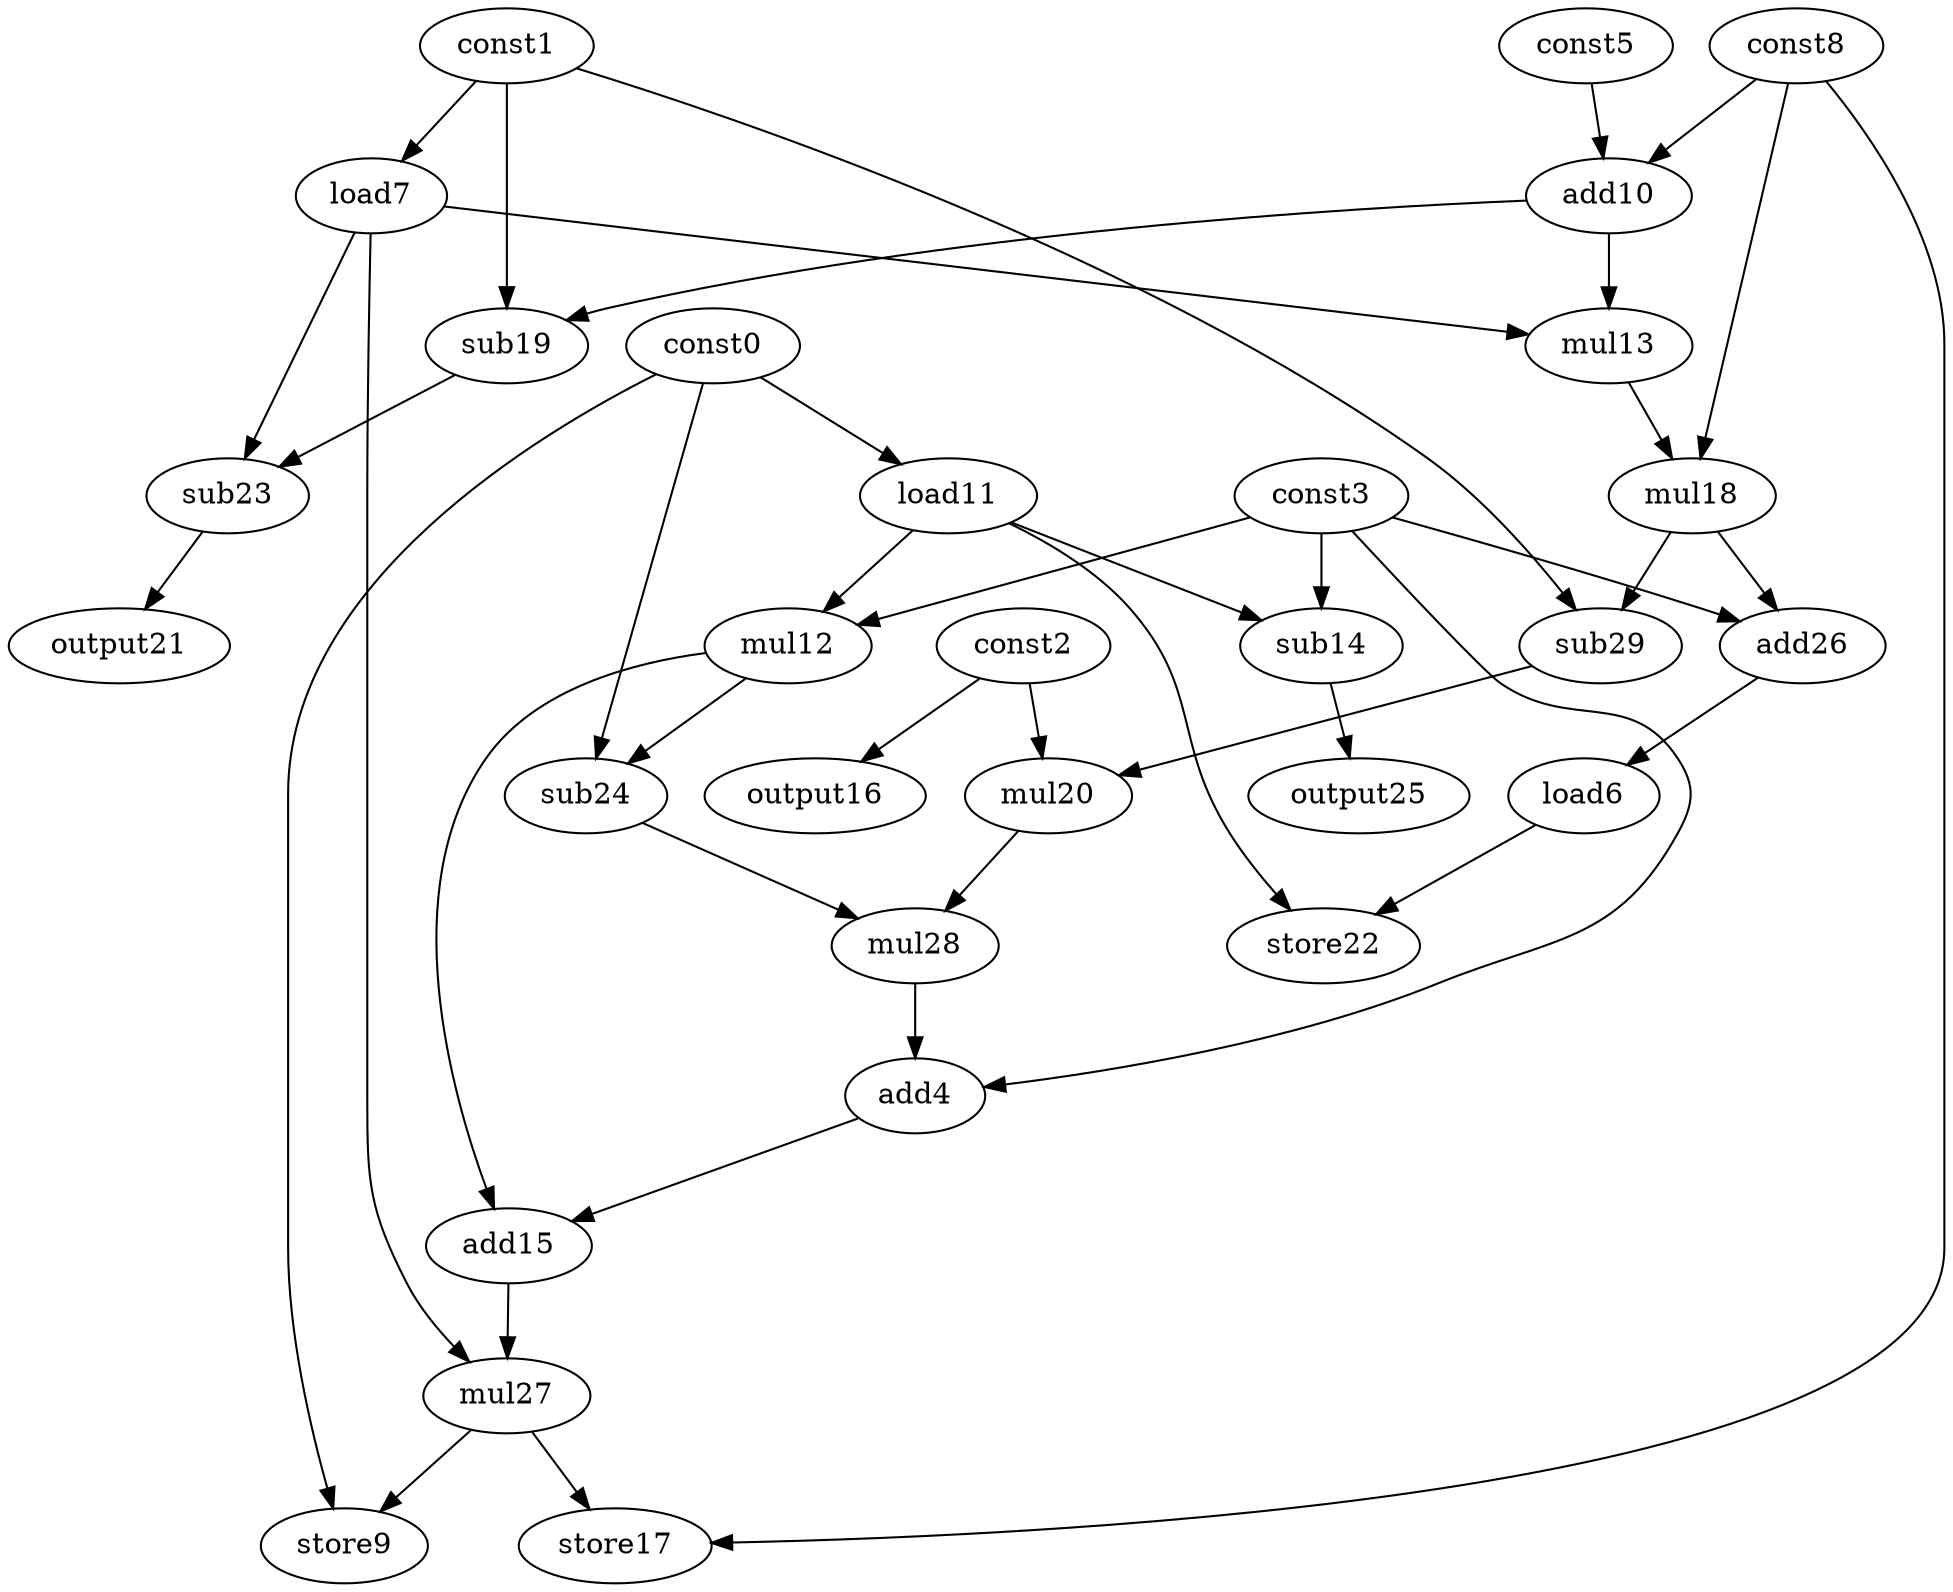digraph G { 
const0[opcode=const]; 
const1[opcode=const]; 
const2[opcode=const]; 
const3[opcode=const]; 
add4[opcode=add]; 
const5[opcode=const]; 
load6[opcode=load]; 
load7[opcode=load]; 
const8[opcode=const]; 
store9[opcode=store]; 
add10[opcode=add]; 
load11[opcode=load]; 
mul12[opcode=mul]; 
mul13[opcode=mul]; 
sub14[opcode=sub]; 
add15[opcode=add]; 
output16[opcode=output]; 
store17[opcode=store]; 
mul18[opcode=mul]; 
sub19[opcode=sub]; 
mul20[opcode=mul]; 
output21[opcode=output]; 
store22[opcode=store]; 
sub23[opcode=sub]; 
sub24[opcode=sub]; 
output25[opcode=output]; 
add26[opcode=add]; 
mul27[opcode=mul]; 
mul28[opcode=mul]; 
sub29[opcode=sub]; 
const1->load7[operand=0];
const8->add10[operand=0];
const5->add10[operand=1];
const0->load11[operand=0];
const2->output16[operand=0];
const3->mul12[operand=0];
load11->mul12[operand=1];
add10->mul13[operand=0];
load7->mul13[operand=1];
const3->sub14[operand=0];
load11->sub14[operand=1];
const1->sub19[operand=0];
add10->sub19[operand=1];
const8->mul18[operand=0];
mul13->mul18[operand=1];
sub19->sub23[operand=0];
load7->sub23[operand=1];
const0->sub24[operand=0];
mul12->sub24[operand=1];
sub14->output25[operand=0];
sub23->output21[operand=0];
mul18->add26[operand=0];
const3->add26[operand=1];
const1->sub29[operand=0];
mul18->sub29[operand=1];
add26->load6[operand=0];
const2->mul20[operand=0];
sub29->mul20[operand=1];
load11->store22[operand=0];
load6->store22[operand=1];
sub24->mul28[operand=0];
mul20->mul28[operand=1];
const3->add4[operand=0];
mul28->add4[operand=1];
mul12->add15[operand=0];
add4->add15[operand=1];
load7->mul27[operand=0];
add15->mul27[operand=1];
const0->store9[operand=0];
mul27->store9[operand=1];
const8->store17[operand=0];
mul27->store17[operand=1];
}
